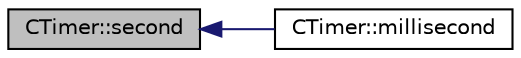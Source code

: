 digraph "CTimer::second"
{
  edge [fontname="Helvetica",fontsize="10",labelfontname="Helvetica",labelfontsize="10"];
  node [fontname="Helvetica",fontsize="10",shape=record];
  rankdir="LR";
  Node1 [label="CTimer::second",height=0.2,width=0.4,color="black", fillcolor="grey75", style="filled" fontcolor="black"];
  Node1 -> Node2 [dir="back",color="midnightblue",fontsize="10",style="solid",fontname="Helvetica"];
  Node2 [label="CTimer::millisecond",height=0.2,width=0.4,color="black", fillcolor="white", style="filled",URL="$db/de1/class_c_timer.html#a80328fea91b61d9ffb154671b5cae6df"];
}

